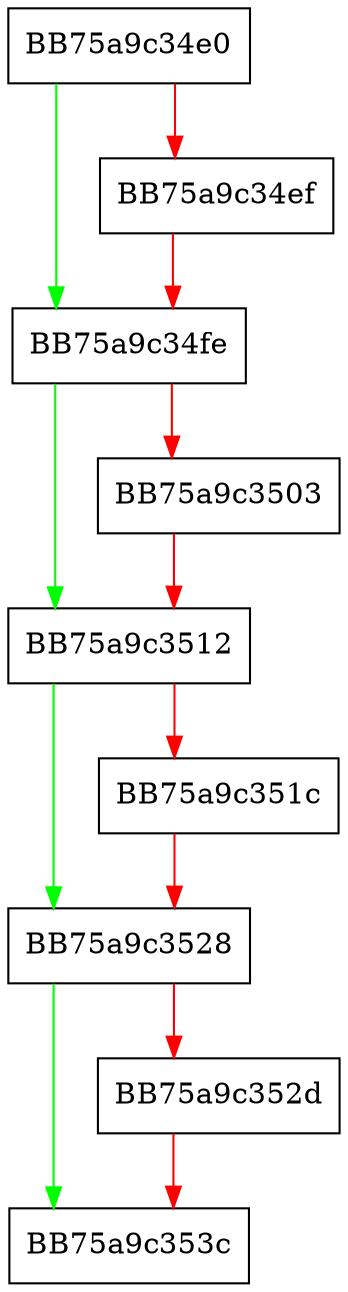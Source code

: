 digraph get_cfi_statistics {
  node [shape="box"];
  graph [splines=ortho];
  BB75a9c34e0 -> BB75a9c34fe [color="green"];
  BB75a9c34e0 -> BB75a9c34ef [color="red"];
  BB75a9c34ef -> BB75a9c34fe [color="red"];
  BB75a9c34fe -> BB75a9c3512 [color="green"];
  BB75a9c34fe -> BB75a9c3503 [color="red"];
  BB75a9c3503 -> BB75a9c3512 [color="red"];
  BB75a9c3512 -> BB75a9c3528 [color="green"];
  BB75a9c3512 -> BB75a9c351c [color="red"];
  BB75a9c351c -> BB75a9c3528 [color="red"];
  BB75a9c3528 -> BB75a9c353c [color="green"];
  BB75a9c3528 -> BB75a9c352d [color="red"];
  BB75a9c352d -> BB75a9c353c [color="red"];
}